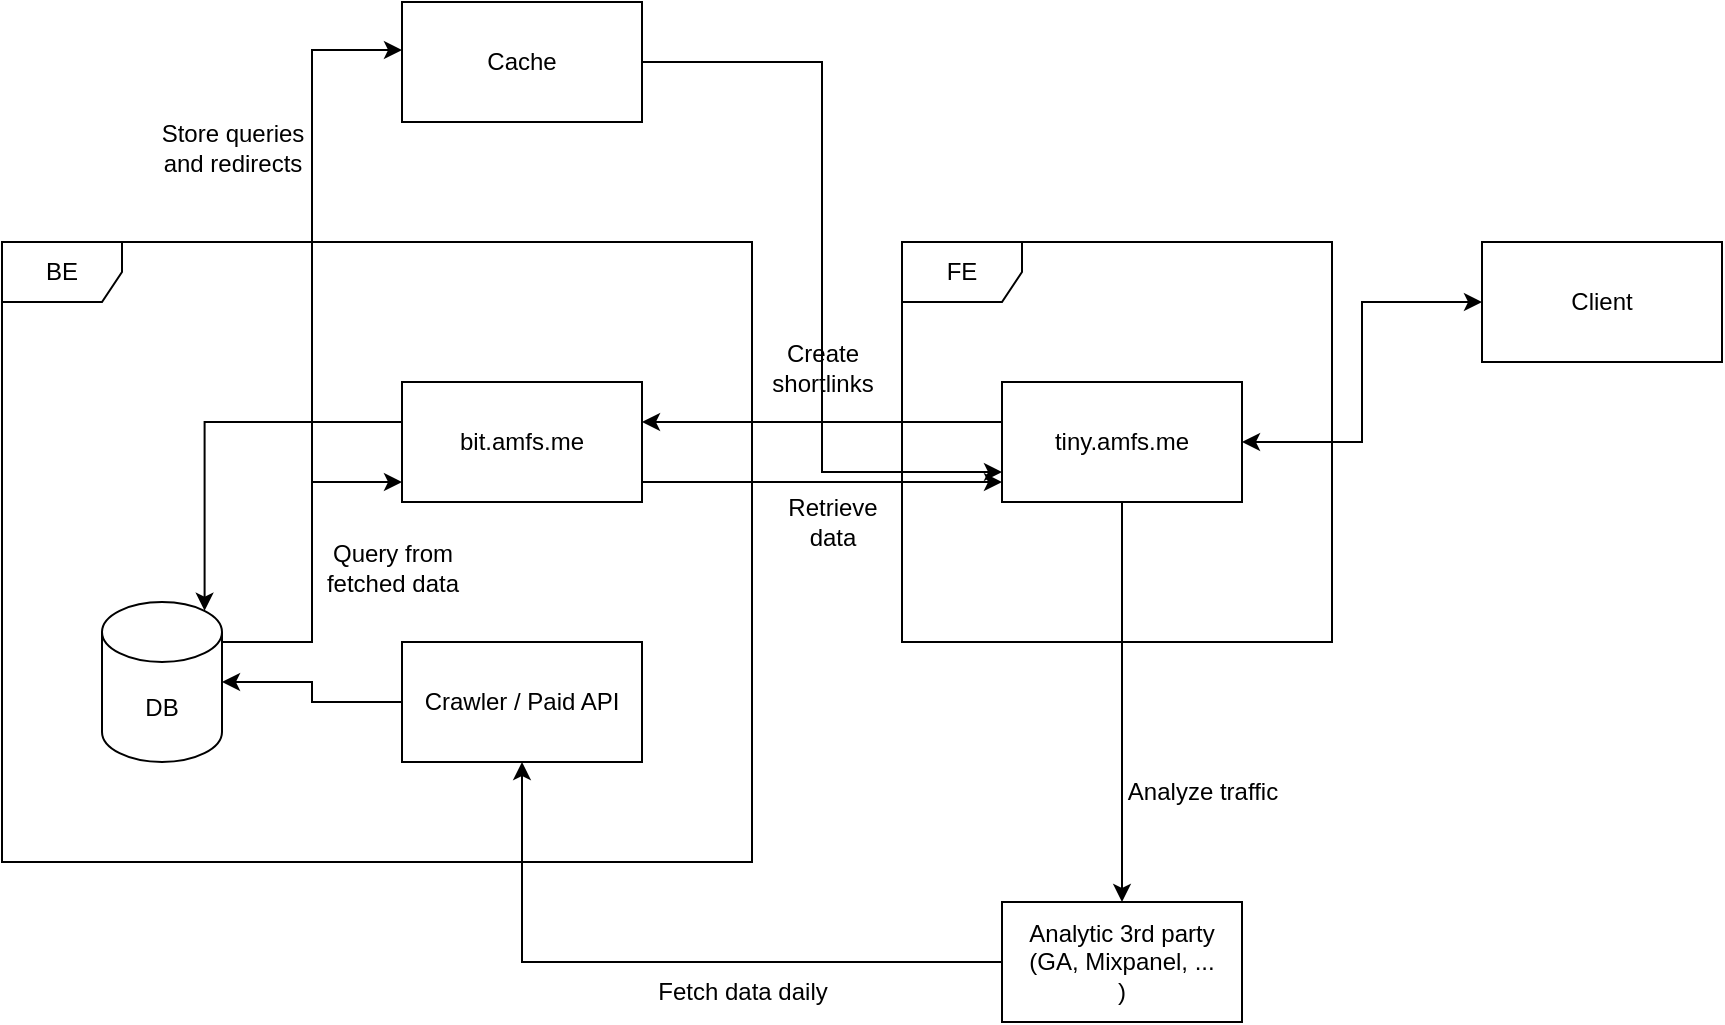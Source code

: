 <mxfile version="21.2.1" type="device">
  <diagram name="Page-1" id="F6mlXwi_9iuh6XDO9kVV">
    <mxGraphModel dx="1434" dy="1817" grid="1" gridSize="10" guides="1" tooltips="1" connect="1" arrows="1" fold="1" page="1" pageScale="1" pageWidth="850" pageHeight="1100" math="0" shadow="0">
      <root>
        <mxCell id="0" />
        <mxCell id="1" parent="0" />
        <mxCell id="Wu6u87Zinu8FiHHuTaq4-11" style="edgeStyle=orthogonalEdgeStyle;rounded=0;orthogonalLoop=1;jettySize=auto;html=1;entryX=1;entryY=0.5;entryDx=0;entryDy=0;entryPerimeter=0;" parent="1" source="edhoBmKIEGV9pGTxswBK-1" target="edhoBmKIEGV9pGTxswBK-4" edge="1">
          <mxGeometry relative="1" as="geometry" />
        </mxCell>
        <mxCell id="edhoBmKIEGV9pGTxswBK-1" value="Crawler / Paid API" style="rounded=0;whiteSpace=wrap;html=1;" parent="1" vertex="1">
          <mxGeometry x="430" y="280" width="120" height="60" as="geometry" />
        </mxCell>
        <mxCell id="Wu6u87Zinu8FiHHuTaq4-13" style="edgeStyle=orthogonalEdgeStyle;rounded=0;orthogonalLoop=1;jettySize=auto;html=1;" parent="1" source="edhoBmKIEGV9pGTxswBK-2" edge="1">
          <mxGeometry relative="1" as="geometry">
            <mxPoint x="730" y="200" as="targetPoint" />
            <Array as="points">
              <mxPoint x="730" y="200" />
            </Array>
          </mxGeometry>
        </mxCell>
        <mxCell id="Wu6u87Zinu8FiHHuTaq4-18" style="edgeStyle=orthogonalEdgeStyle;rounded=0;orthogonalLoop=1;jettySize=auto;html=1;entryX=0.855;entryY=0;entryDx=0;entryDy=4.35;entryPerimeter=0;endArrow=classic;endFill=1;startArrow=none;startFill=0;" parent="1" source="edhoBmKIEGV9pGTxswBK-2" target="edhoBmKIEGV9pGTxswBK-4" edge="1">
          <mxGeometry relative="1" as="geometry">
            <Array as="points">
              <mxPoint x="331" y="170" />
            </Array>
          </mxGeometry>
        </mxCell>
        <mxCell id="edhoBmKIEGV9pGTxswBK-2" value="bit.amfs.me" style="rounded=0;whiteSpace=wrap;html=1;" parent="1" vertex="1">
          <mxGeometry x="430" y="150" width="120" height="60" as="geometry" />
        </mxCell>
        <mxCell id="edhoBmKIEGV9pGTxswBK-3" value="BE" style="shape=umlFrame;whiteSpace=wrap;html=1;pointerEvents=0;" parent="1" vertex="1">
          <mxGeometry x="230" y="80" width="375" height="310" as="geometry" />
        </mxCell>
        <mxCell id="Wu6u87Zinu8FiHHuTaq4-19" style="edgeStyle=orthogonalEdgeStyle;rounded=0;orthogonalLoop=1;jettySize=auto;html=1;" parent="1" source="edhoBmKIEGV9pGTxswBK-4" edge="1">
          <mxGeometry relative="1" as="geometry">
            <mxPoint x="430" y="200" as="targetPoint" />
            <Array as="points">
              <mxPoint x="385" y="280" />
              <mxPoint x="385" y="200" />
              <mxPoint x="430" y="200" />
            </Array>
          </mxGeometry>
        </mxCell>
        <mxCell id="ofF1Z3f14inDtEPZZ305-1" style="edgeStyle=orthogonalEdgeStyle;rounded=0;orthogonalLoop=1;jettySize=auto;html=1;entryX=0;entryY=0.4;entryDx=0;entryDy=0;entryPerimeter=0;" edge="1" parent="1" source="edhoBmKIEGV9pGTxswBK-4" target="Wu6u87Zinu8FiHHuTaq4-22">
          <mxGeometry relative="1" as="geometry">
            <Array as="points">
              <mxPoint x="385" y="280" />
              <mxPoint x="385" y="-16" />
            </Array>
          </mxGeometry>
        </mxCell>
        <mxCell id="edhoBmKIEGV9pGTxswBK-4" value="DB" style="shape=cylinder3;whiteSpace=wrap;html=1;boundedLbl=1;backgroundOutline=1;size=15;" parent="1" vertex="1">
          <mxGeometry x="280" y="260" width="60" height="80" as="geometry" />
        </mxCell>
        <mxCell id="Wu6u87Zinu8FiHHuTaq4-1" value="Client" style="rounded=0;whiteSpace=wrap;html=1;" parent="1" vertex="1">
          <mxGeometry x="970" y="80" width="120" height="60" as="geometry" />
        </mxCell>
        <mxCell id="Wu6u87Zinu8FiHHuTaq4-9" style="edgeStyle=orthogonalEdgeStyle;rounded=0;orthogonalLoop=1;jettySize=auto;html=1;entryX=0.5;entryY=1;entryDx=0;entryDy=0;" parent="1" source="Wu6u87Zinu8FiHHuTaq4-2" target="edhoBmKIEGV9pGTxswBK-1" edge="1">
          <mxGeometry relative="1" as="geometry" />
        </mxCell>
        <mxCell id="Wu6u87Zinu8FiHHuTaq4-2" value="Analytic 3rd party (GA, Mixpanel, ...&lt;br&gt;)" style="rounded=0;whiteSpace=wrap;html=1;" parent="1" vertex="1">
          <mxGeometry x="730" y="410" width="120" height="60" as="geometry" />
        </mxCell>
        <mxCell id="Wu6u87Zinu8FiHHuTaq4-3" value="FE" style="shape=umlFrame;whiteSpace=wrap;html=1;pointerEvents=0;" parent="1" vertex="1">
          <mxGeometry x="680" y="80" width="215" height="200" as="geometry" />
        </mxCell>
        <mxCell id="Wu6u87Zinu8FiHHuTaq4-8" style="edgeStyle=orthogonalEdgeStyle;rounded=0;orthogonalLoop=1;jettySize=auto;html=1;startArrow=none;startFill=0;" parent="1" source="Wu6u87Zinu8FiHHuTaq4-4" edge="1">
          <mxGeometry relative="1" as="geometry">
            <mxPoint x="550" y="170" as="targetPoint" />
            <Array as="points">
              <mxPoint x="550" y="170" />
            </Array>
          </mxGeometry>
        </mxCell>
        <mxCell id="Wu6u87Zinu8FiHHuTaq4-21" style="edgeStyle=orthogonalEdgeStyle;rounded=0;orthogonalLoop=1;jettySize=auto;html=1;entryX=0;entryY=0.5;entryDx=0;entryDy=0;startArrow=classic;startFill=1;" parent="1" source="Wu6u87Zinu8FiHHuTaq4-4" target="Wu6u87Zinu8FiHHuTaq4-1" edge="1">
          <mxGeometry relative="1" as="geometry" />
        </mxCell>
        <mxCell id="Wu6u87Zinu8FiHHuTaq4-4" value="tiny.amfs.me" style="rounded=0;whiteSpace=wrap;html=1;" parent="1" vertex="1">
          <mxGeometry x="730" y="150" width="120" height="60" as="geometry" />
        </mxCell>
        <mxCell id="Wu6u87Zinu8FiHHuTaq4-5" value="" style="endArrow=classic;html=1;rounded=0;exitX=0.5;exitY=1;exitDx=0;exitDy=0;entryX=0.5;entryY=0;entryDx=0;entryDy=0;" parent="1" source="Wu6u87Zinu8FiHHuTaq4-4" target="Wu6u87Zinu8FiHHuTaq4-2" edge="1">
          <mxGeometry width="50" height="50" relative="1" as="geometry">
            <mxPoint x="330" y="490" as="sourcePoint" />
            <mxPoint x="380" y="440" as="targetPoint" />
          </mxGeometry>
        </mxCell>
        <mxCell id="Wu6u87Zinu8FiHHuTaq4-7" value="Analyze traffic" style="text;html=1;align=center;verticalAlign=middle;resizable=0;points=[];autosize=1;strokeColor=none;fillColor=none;" parent="1" vertex="1">
          <mxGeometry x="780" y="340" width="100" height="30" as="geometry" />
        </mxCell>
        <mxCell id="Wu6u87Zinu8FiHHuTaq4-10" value="Fetch data daily" style="text;html=1;align=center;verticalAlign=middle;resizable=0;points=[];autosize=1;strokeColor=none;fillColor=none;" parent="1" vertex="1">
          <mxGeometry x="545" y="440" width="110" height="30" as="geometry" />
        </mxCell>
        <mxCell id="Wu6u87Zinu8FiHHuTaq4-14" value="Create &lt;br&gt;shortlinks" style="text;html=1;align=center;verticalAlign=middle;resizable=0;points=[];autosize=1;strokeColor=none;fillColor=none;" parent="1" vertex="1">
          <mxGeometry x="605" y="123" width="70" height="40" as="geometry" />
        </mxCell>
        <mxCell id="Wu6u87Zinu8FiHHuTaq4-15" value="Retrieve &lt;br&gt;data" style="text;html=1;align=center;verticalAlign=middle;resizable=0;points=[];autosize=1;strokeColor=none;fillColor=none;" parent="1" vertex="1">
          <mxGeometry x="610" y="200" width="70" height="40" as="geometry" />
        </mxCell>
        <mxCell id="Wu6u87Zinu8FiHHuTaq4-20" value="Query from &lt;br&gt;fetched data" style="text;html=1;align=center;verticalAlign=middle;resizable=0;points=[];autosize=1;strokeColor=none;fillColor=none;" parent="1" vertex="1">
          <mxGeometry x="380" y="223" width="90" height="40" as="geometry" />
        </mxCell>
        <mxCell id="ofF1Z3f14inDtEPZZ305-3" style="edgeStyle=orthogonalEdgeStyle;rounded=0;orthogonalLoop=1;jettySize=auto;html=1;entryX=0;entryY=0.75;entryDx=0;entryDy=0;" edge="1" parent="1" source="Wu6u87Zinu8FiHHuTaq4-22" target="Wu6u87Zinu8FiHHuTaq4-4">
          <mxGeometry relative="1" as="geometry" />
        </mxCell>
        <mxCell id="Wu6u87Zinu8FiHHuTaq4-22" value="Cache" style="rounded=0;whiteSpace=wrap;html=1;" parent="1" vertex="1">
          <mxGeometry x="430" y="-40" width="120" height="60" as="geometry" />
        </mxCell>
        <mxCell id="ofF1Z3f14inDtEPZZ305-2" value="Store queries &lt;br&gt;and redirects" style="text;html=1;align=center;verticalAlign=middle;resizable=0;points=[];autosize=1;strokeColor=none;fillColor=none;" vertex="1" parent="1">
          <mxGeometry x="300" y="13" width="90" height="40" as="geometry" />
        </mxCell>
      </root>
    </mxGraphModel>
  </diagram>
</mxfile>
